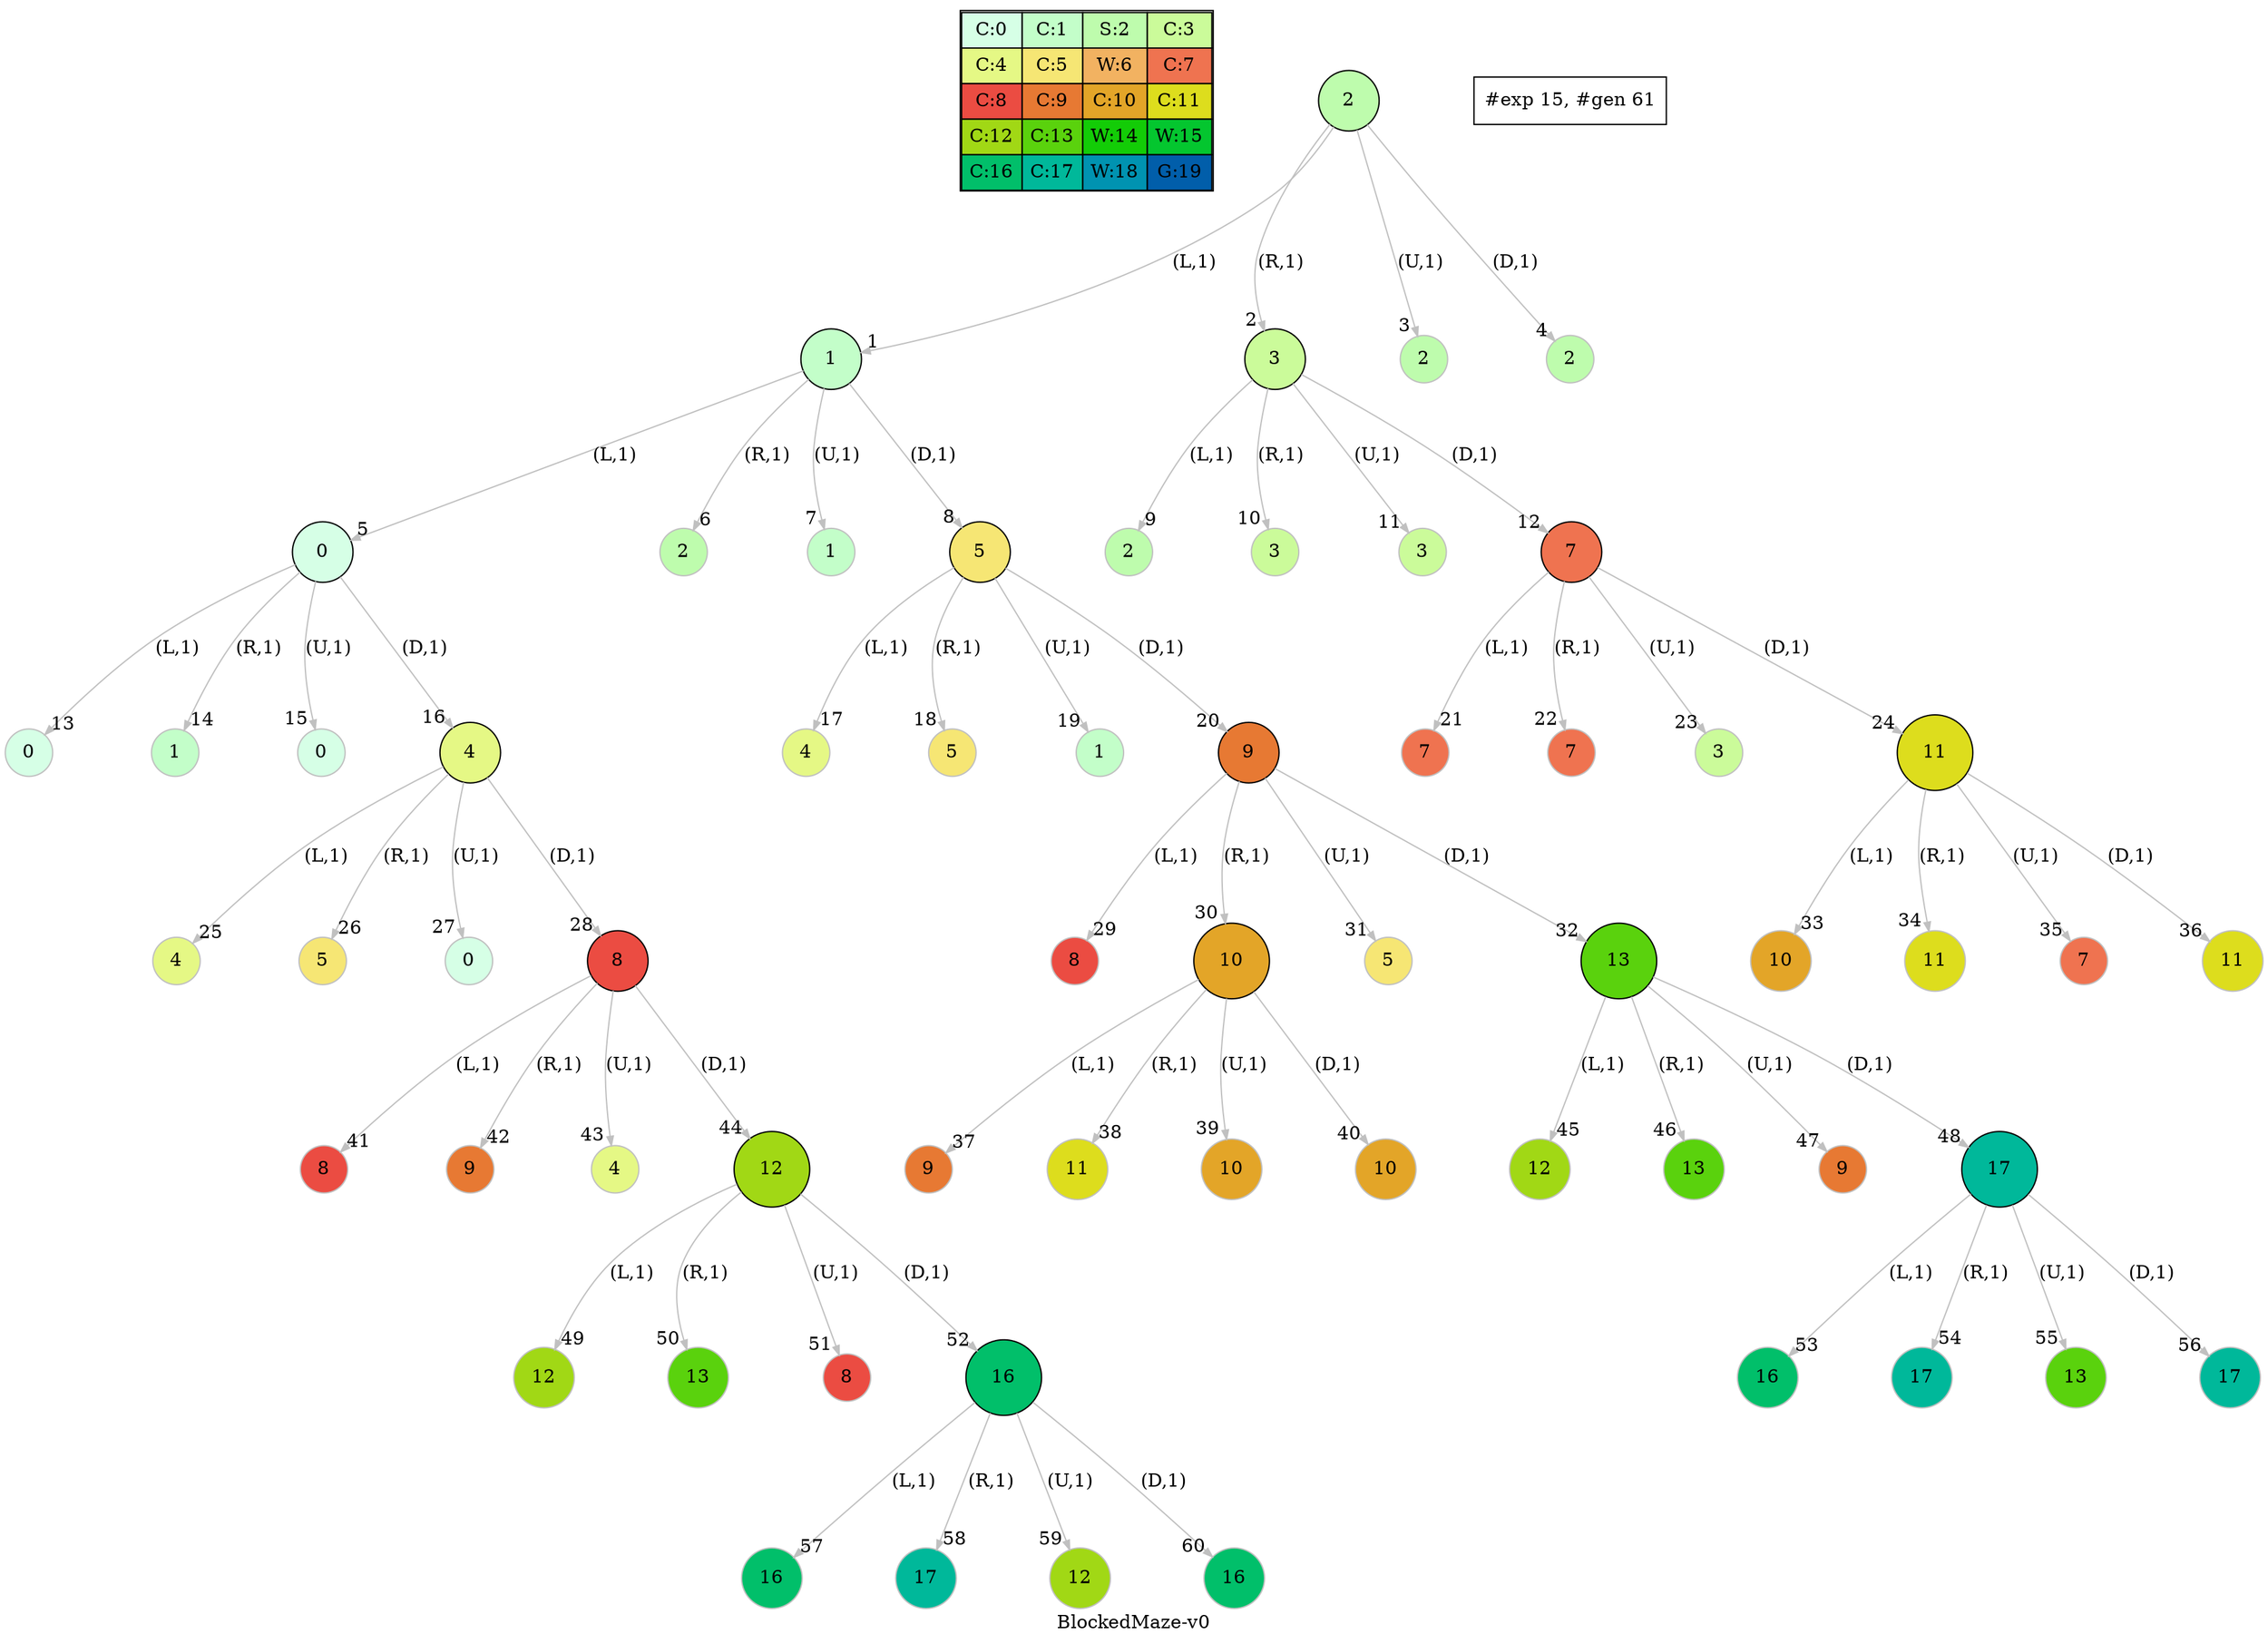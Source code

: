 digraph BlockedMaze { label="BlockedMaze-v0" nodesep=1 ranksep="1.2" node [shape=circle] edge [arrowsize=0.7] 
subgraph MAP {label=Map;map [shape=plaintext label=<<table border="1" cellpadding="5" cellspacing="0" cellborder="1"><tr><td bgcolor="0.39803922 0.15947579 0.99679532 1.        ">C:0</td><td bgcolor="0.35098039 0.23194764 0.99315867 1.        ">C:1</td><td bgcolor="0.29607843 0.31486959 0.98720184 1.        ">S:2</td><td bgcolor="0.24901961 0.38410575 0.98063477 1.        ">C:3</td></tr><tr><td bgcolor="0.19411765 0.46220388 0.97128103 1.        ">C:4</td><td bgcolor="0.14705882 0.52643216 0.96182564 1.        ">C:5</td><td bgcolor="0.09215686 0.59770746 0.94913494 1.        ">W:6</td><td bgcolor="0.0372549  0.66454018 0.93467977 1.        ">C:7</td></tr><tr><td bgcolor="0.00980392 0.71791192 0.92090552 1.        ">C:8</td><td bgcolor="0.06470588 0.77520398 0.9032472  1.        ">C:9</td><td bgcolor="0.11176471 0.81974048 0.88677369 1.        ">C:10</td><td bgcolor="0.16666667 0.8660254  0.8660254  1.        ">C:11</td></tr><tr><td bgcolor="0.21372549 0.9005867  0.84695821 1.        ">C:12</td><td bgcolor="0.26862745 0.93467977 0.82325295 1.        ">C:13</td><td bgcolor="0.32352941 0.96182564 0.79801723 1.        ">W:14</td><td bgcolor="0.37058824 0.97940977 0.77520398 1.        ">W:15</td></tr><tr><td bgcolor="0.4254902  0.99315867 0.74725253 1.        ">C:16</td><td bgcolor="0.47254902 0.99907048 0.72218645 1.        ">C:17</td><td bgcolor="0.52745098 0.99907048 0.69169844 1.        ">W:18</td><td bgcolor="0.5745098  0.99315867 0.66454018 1.        ">G:19</td></tr></table>>]} 
"0_2" [label=2 style=filled color=grey fillcolor="0.29607843 0.31486959 0.98720184 1.        " ];  
"0_2" [label=" 2 " style=filled color=black fillcolor="0.29607843 0.31486959 0.98720184 1.        " ];  "0_2.1-0" [label=1 style=filled color=grey fillcolor="0.35098039 0.23194764 0.99315867 1.        " ];   "0_2" -> "0_2.1-0" [label="(L,1)" headlabel=" 1 " color=grey ]; 
"0_2.3-1" [label=3 style=filled color=grey fillcolor="0.24901961 0.38410575 0.98063477 1.        " ];   "0_2" -> "0_2.3-1" [label="(R,1)" headlabel=" 2 " color=grey ]; 
"0_2.2-2" [label=2 style=filled color=grey fillcolor="0.29607843 0.31486959 0.98720184 1.        " ];   "0_2" -> "0_2.2-2" [label="(U,1)" headlabel=" 3 " color=grey ]; 
"0_2.2-3" [label=2 style=filled color=grey fillcolor="0.29607843 0.31486959 0.98720184 1.        " ];   "0_2" -> "0_2.2-3" [label="(D,1)" headlabel=" 4 " color=grey ]; 
"0_2.1-0" [label=" 1 " style=filled color=black fillcolor="0.35098039 0.23194764 0.99315867 1.        " ];  "0_2.1.0-0" [label=0 style=filled color=grey fillcolor="0.39803922 0.15947579 0.99679532 1.        " ];   "0_2.1-0" -> "0_2.1.0-0" [label="(L,1)" headlabel=" 5 " color=grey ]; 
"0_2.1.2-1" [label=2 style=filled color=grey fillcolor="0.29607843 0.31486959 0.98720184 1.        " ];   "0_2.1-0" -> "0_2.1.2-1" [label="(R,1)" headlabel=" 6 " color=grey ]; 
"0_2.1.1-2" [label=1 style=filled color=grey fillcolor="0.35098039 0.23194764 0.99315867 1.        " ];   "0_2.1-0" -> "0_2.1.1-2" [label="(U,1)" headlabel=" 7 " color=grey ]; 
"0_2.1.5-3" [label=5 style=filled color=grey fillcolor="0.14705882 0.52643216 0.96182564 1.        " ];   "0_2.1-0" -> "0_2.1.5-3" [label="(D,1)" headlabel=" 8 " color=grey ]; 
"0_2.3-1" [label=" 3 " style=filled color=black fillcolor="0.24901961 0.38410575 0.98063477 1.        " ];  "0_2.3.2-0" [label=2 style=filled color=grey fillcolor="0.29607843 0.31486959 0.98720184 1.        " ];   "0_2.3-1" -> "0_2.3.2-0" [label="(L,1)" headlabel=" 9 " color=grey ]; 
"0_2.3.3-1" [label=3 style=filled color=grey fillcolor="0.24901961 0.38410575 0.98063477 1.        " ];   "0_2.3-1" -> "0_2.3.3-1" [label="(R,1)" headlabel=" 10 " color=grey ]; 
"0_2.3.3-2" [label=3 style=filled color=grey fillcolor="0.24901961 0.38410575 0.98063477 1.        " ];   "0_2.3-1" -> "0_2.3.3-2" [label="(U,1)" headlabel=" 11 " color=grey ]; 
"0_2.3.7-3" [label=7 style=filled color=grey fillcolor="0.0372549  0.66454018 0.93467977 1.        " ];   "0_2.3-1" -> "0_2.3.7-3" [label="(D,1)" headlabel=" 12 " color=grey ]; 
"0_2.1.0-0" [label=" 0 " style=filled color=black fillcolor="0.39803922 0.15947579 0.99679532 1.        " ];  "0_2.1.0.0-0" [label=0 style=filled color=grey fillcolor="0.39803922 0.15947579 0.99679532 1.        " ];   "0_2.1.0-0" -> "0_2.1.0.0-0" [label="(L,1)" headlabel=" 13 " color=grey ]; 
"0_2.1.0.1-1" [label=1 style=filled color=grey fillcolor="0.35098039 0.23194764 0.99315867 1.        " ];   "0_2.1.0-0" -> "0_2.1.0.1-1" [label="(R,1)" headlabel=" 14 " color=grey ]; 
"0_2.1.0.0-2" [label=0 style=filled color=grey fillcolor="0.39803922 0.15947579 0.99679532 1.        " ];   "0_2.1.0-0" -> "0_2.1.0.0-2" [label="(U,1)" headlabel=" 15 " color=grey ]; 
"0_2.1.0.4-3" [label=4 style=filled color=grey fillcolor="0.19411765 0.46220388 0.97128103 1.        " ];   "0_2.1.0-0" -> "0_2.1.0.4-3" [label="(D,1)" headlabel=" 16 " color=grey ]; 
"0_2.1.5-3" [label=" 5 " style=filled color=black fillcolor="0.14705882 0.52643216 0.96182564 1.        " ];  "0_2.1.5.4-0" [label=4 style=filled color=grey fillcolor="0.19411765 0.46220388 0.97128103 1.        " ];   "0_2.1.5-3" -> "0_2.1.5.4-0" [label="(L,1)" headlabel=" 17 " color=grey ]; 
"0_2.1.5.5-1" [label=5 style=filled color=grey fillcolor="0.14705882 0.52643216 0.96182564 1.        " ];   "0_2.1.5-3" -> "0_2.1.5.5-1" [label="(R,1)" headlabel=" 18 " color=grey ]; 
"0_2.1.5.1-2" [label=1 style=filled color=grey fillcolor="0.35098039 0.23194764 0.99315867 1.        " ];   "0_2.1.5-3" -> "0_2.1.5.1-2" [label="(U,1)" headlabel=" 19 " color=grey ]; 
"0_2.1.5.9-3" [label=9 style=filled color=grey fillcolor="0.06470588 0.77520398 0.9032472  1.        " ];   "0_2.1.5-3" -> "0_2.1.5.9-3" [label="(D,1)" headlabel=" 20 " color=grey ]; 
"0_2.3.7-3" [label=" 7 " style=filled color=black fillcolor="0.0372549  0.66454018 0.93467977 1.        " ];  "0_2.3.7.7-0" [label=7 style=filled color=grey fillcolor="0.0372549  0.66454018 0.93467977 1.        " ];   "0_2.3.7-3" -> "0_2.3.7.7-0" [label="(L,1)" headlabel=" 21 " color=grey ]; 
"0_2.3.7.7-1" [label=7 style=filled color=grey fillcolor="0.0372549  0.66454018 0.93467977 1.        " ];   "0_2.3.7-3" -> "0_2.3.7.7-1" [label="(R,1)" headlabel=" 22 " color=grey ]; 
"0_2.3.7.3-2" [label=3 style=filled color=grey fillcolor="0.24901961 0.38410575 0.98063477 1.        " ];   "0_2.3.7-3" -> "0_2.3.7.3-2" [label="(U,1)" headlabel=" 23 " color=grey ]; 
"0_2.3.7.11-3" [label=11 style=filled color=grey fillcolor="0.16666667 0.8660254  0.8660254  1.        " ];   "0_2.3.7-3" -> "0_2.3.7.11-3" [label="(D,1)" headlabel=" 24 " color=grey ]; 
"0_2.1.0.4-3" [label=" 4 " style=filled color=black fillcolor="0.19411765 0.46220388 0.97128103 1.        " ];  "0_2.1.0.4.4-0" [label=4 style=filled color=grey fillcolor="0.19411765 0.46220388 0.97128103 1.        " ];   "0_2.1.0.4-3" -> "0_2.1.0.4.4-0" [label="(L,1)" headlabel=" 25 " color=grey ]; 
"0_2.1.0.4.5-1" [label=5 style=filled color=grey fillcolor="0.14705882 0.52643216 0.96182564 1.        " ];   "0_2.1.0.4-3" -> "0_2.1.0.4.5-1" [label="(R,1)" headlabel=" 26 " color=grey ]; 
"0_2.1.0.4.0-2" [label=0 style=filled color=grey fillcolor="0.39803922 0.15947579 0.99679532 1.        " ];   "0_2.1.0.4-3" -> "0_2.1.0.4.0-2" [label="(U,1)" headlabel=" 27 " color=grey ]; 
"0_2.1.0.4.8-3" [label=8 style=filled color=grey fillcolor="0.00980392 0.71791192 0.92090552 1.        " ];   "0_2.1.0.4-3" -> "0_2.1.0.4.8-3" [label="(D,1)" headlabel=" 28 " color=grey ]; 
"0_2.1.5.9-3" [label=" 9 " style=filled color=black fillcolor="0.06470588 0.77520398 0.9032472  1.        " ];  "0_2.1.5.9.8-0" [label=8 style=filled color=grey fillcolor="0.00980392 0.71791192 0.92090552 1.        " ];   "0_2.1.5.9-3" -> "0_2.1.5.9.8-0" [label="(L,1)" headlabel=" 29 " color=grey ]; 
"0_2.1.5.9.10-1" [label=10 style=filled color=grey fillcolor="0.11176471 0.81974048 0.88677369 1.        " ];   "0_2.1.5.9-3" -> "0_2.1.5.9.10-1" [label="(R,1)" headlabel=" 30 " color=grey ]; 
"0_2.1.5.9.5-2" [label=5 style=filled color=grey fillcolor="0.14705882 0.52643216 0.96182564 1.        " ];   "0_2.1.5.9-3" -> "0_2.1.5.9.5-2" [label="(U,1)" headlabel=" 31 " color=grey ]; 
"0_2.1.5.9.13-3" [label=13 style=filled color=grey fillcolor="0.26862745 0.93467977 0.82325295 1.        " ];   "0_2.1.5.9-3" -> "0_2.1.5.9.13-3" [label="(D,1)" headlabel=" 32 " color=grey ]; 
"0_2.3.7.11-3" [label=" 11 " style=filled color=black fillcolor="0.16666667 0.8660254  0.8660254  1.        " ];  "0_2.3.7.11.10-0" [label=10 style=filled color=grey fillcolor="0.11176471 0.81974048 0.88677369 1.        " ];   "0_2.3.7.11-3" -> "0_2.3.7.11.10-0" [label="(L,1)" headlabel=" 33 " color=grey ]; 
"0_2.3.7.11.11-1" [label=11 style=filled color=grey fillcolor="0.16666667 0.8660254  0.8660254  1.        " ];   "0_2.3.7.11-3" -> "0_2.3.7.11.11-1" [label="(R,1)" headlabel=" 34 " color=grey ]; 
"0_2.3.7.11.7-2" [label=7 style=filled color=grey fillcolor="0.0372549  0.66454018 0.93467977 1.        " ];   "0_2.3.7.11-3" -> "0_2.3.7.11.7-2" [label="(U,1)" headlabel=" 35 " color=grey ]; 
"0_2.3.7.11.11-3" [label=11 style=filled color=grey fillcolor="0.16666667 0.8660254  0.8660254  1.        " ];   "0_2.3.7.11-3" -> "0_2.3.7.11.11-3" [label="(D,1)" headlabel=" 36 " color=grey ]; 
"0_2.1.5.9.10-1" [label=" 10 " style=filled color=black fillcolor="0.11176471 0.81974048 0.88677369 1.        " ];  "0_2.1.5.9.10.9-0" [label=9 style=filled color=grey fillcolor="0.06470588 0.77520398 0.9032472  1.        " ];   "0_2.1.5.9.10-1" -> "0_2.1.5.9.10.9-0" [label="(L,1)" headlabel=" 37 " color=grey ]; 
"0_2.1.5.9.10.11-1" [label=11 style=filled color=grey fillcolor="0.16666667 0.8660254  0.8660254  1.        " ];   "0_2.1.5.9.10-1" -> "0_2.1.5.9.10.11-1" [label="(R,1)" headlabel=" 38 " color=grey ]; 
"0_2.1.5.9.10.10-2" [label=10 style=filled color=grey fillcolor="0.11176471 0.81974048 0.88677369 1.        " ];   "0_2.1.5.9.10-1" -> "0_2.1.5.9.10.10-2" [label="(U,1)" headlabel=" 39 " color=grey ]; 
"0_2.1.5.9.10.10-3" [label=10 style=filled color=grey fillcolor="0.11176471 0.81974048 0.88677369 1.        " ];   "0_2.1.5.9.10-1" -> "0_2.1.5.9.10.10-3" [label="(D,1)" headlabel=" 40 " color=grey ]; 
"0_2.1.0.4.8-3" [label=" 8 " style=filled color=black fillcolor="0.00980392 0.71791192 0.92090552 1.        " ];  "0_2.1.0.4.8.8-0" [label=8 style=filled color=grey fillcolor="0.00980392 0.71791192 0.92090552 1.        " ];   "0_2.1.0.4.8-3" -> "0_2.1.0.4.8.8-0" [label="(L,1)" headlabel=" 41 " color=grey ]; 
"0_2.1.0.4.8.9-1" [label=9 style=filled color=grey fillcolor="0.06470588 0.77520398 0.9032472  1.        " ];   "0_2.1.0.4.8-3" -> "0_2.1.0.4.8.9-1" [label="(R,1)" headlabel=" 42 " color=grey ]; 
"0_2.1.0.4.8.4-2" [label=4 style=filled color=grey fillcolor="0.19411765 0.46220388 0.97128103 1.        " ];   "0_2.1.0.4.8-3" -> "0_2.1.0.4.8.4-2" [label="(U,1)" headlabel=" 43 " color=grey ]; 
"0_2.1.0.4.8.12-3" [label=12 style=filled color=grey fillcolor="0.21372549 0.9005867  0.84695821 1.        " ];   "0_2.1.0.4.8-3" -> "0_2.1.0.4.8.12-3" [label="(D,1)" headlabel=" 44 " color=grey ]; 
"0_2.1.5.9.13-3" [label=" 13 " style=filled color=black fillcolor="0.26862745 0.93467977 0.82325295 1.        " ];  "0_2.1.5.9.13.12-0" [label=12 style=filled color=grey fillcolor="0.21372549 0.9005867  0.84695821 1.        " ];   "0_2.1.5.9.13-3" -> "0_2.1.5.9.13.12-0" [label="(L,1)" headlabel=" 45 " color=grey ]; 
"0_2.1.5.9.13.13-1" [label=13 style=filled color=grey fillcolor="0.26862745 0.93467977 0.82325295 1.        " ];   "0_2.1.5.9.13-3" -> "0_2.1.5.9.13.13-1" [label="(R,1)" headlabel=" 46 " color=grey ]; 
"0_2.1.5.9.13.9-2" [label=9 style=filled color=grey fillcolor="0.06470588 0.77520398 0.9032472  1.        " ];   "0_2.1.5.9.13-3" -> "0_2.1.5.9.13.9-2" [label="(U,1)" headlabel=" 47 " color=grey ]; 
"0_2.1.5.9.13.17-3" [label=17 style=filled color=grey fillcolor="0.47254902 0.99907048 0.72218645 1.        " ];   "0_2.1.5.9.13-3" -> "0_2.1.5.9.13.17-3" [label="(D,1)" headlabel=" 48 " color=grey ]; 
"0_2.1.0.4.8.12-3" [label=" 12 " style=filled color=black fillcolor="0.21372549 0.9005867  0.84695821 1.        " ];  "0_2.1.0.4.8.12.12-0" [label=12 style=filled color=grey fillcolor="0.21372549 0.9005867  0.84695821 1.        " ];   "0_2.1.0.4.8.12-3" -> "0_2.1.0.4.8.12.12-0" [label="(L,1)" headlabel=" 49 " color=grey ]; 
"0_2.1.0.4.8.12.13-1" [label=13 style=filled color=grey fillcolor="0.26862745 0.93467977 0.82325295 1.        " ];   "0_2.1.0.4.8.12-3" -> "0_2.1.0.4.8.12.13-1" [label="(R,1)" headlabel=" 50 " color=grey ]; 
"0_2.1.0.4.8.12.8-2" [label=8 style=filled color=grey fillcolor="0.00980392 0.71791192 0.92090552 1.        " ];   "0_2.1.0.4.8.12-3" -> "0_2.1.0.4.8.12.8-2" [label="(U,1)" headlabel=" 51 " color=grey ]; 
"0_2.1.0.4.8.12.16-3" [label=16 style=filled color=grey fillcolor="0.4254902  0.99315867 0.74725253 1.        " ];   "0_2.1.0.4.8.12-3" -> "0_2.1.0.4.8.12.16-3" [label="(D,1)" headlabel=" 52 " color=grey ]; 
"0_2.1.5.9.13.17-3" [label=" 17 " style=filled color=black fillcolor="0.47254902 0.99907048 0.72218645 1.        " ];  "0_2.1.5.9.13.17.16-0" [label=16 style=filled color=grey fillcolor="0.4254902  0.99315867 0.74725253 1.        " ];   "0_2.1.5.9.13.17-3" -> "0_2.1.5.9.13.17.16-0" [label="(L,1)" headlabel=" 53 " color=grey ]; 
"0_2.1.5.9.13.17.17-1" [label=17 style=filled color=grey fillcolor="0.47254902 0.99907048 0.72218645 1.        " ];   "0_2.1.5.9.13.17-3" -> "0_2.1.5.9.13.17.17-1" [label="(R,1)" headlabel=" 54 " color=grey ]; 
"0_2.1.5.9.13.17.13-2" [label=13 style=filled color=grey fillcolor="0.26862745 0.93467977 0.82325295 1.        " ];   "0_2.1.5.9.13.17-3" -> "0_2.1.5.9.13.17.13-2" [label="(U,1)" headlabel=" 55 " color=grey ]; 
"0_2.1.5.9.13.17.17-3" [label=17 style=filled color=grey fillcolor="0.47254902 0.99907048 0.72218645 1.        " ];   "0_2.1.5.9.13.17-3" -> "0_2.1.5.9.13.17.17-3" [label="(D,1)" headlabel=" 56 " color=grey ]; 
"0_2.1.0.4.8.12.16-3" [label=" 16 " style=filled color=black fillcolor="0.4254902  0.99315867 0.74725253 1.        " ];  "0_2.1.0.4.8.12.16.16-0" [label=16 style=filled color=grey fillcolor="0.4254902  0.99315867 0.74725253 1.        " ];   "0_2.1.0.4.8.12.16-3" -> "0_2.1.0.4.8.12.16.16-0" [label="(L,1)" headlabel=" 57 " color=grey ]; 
"0_2.1.0.4.8.12.16.17-1" [label=17 style=filled color=grey fillcolor="0.47254902 0.99907048 0.72218645 1.        " ];   "0_2.1.0.4.8.12.16-3" -> "0_2.1.0.4.8.12.16.17-1" [label="(R,1)" headlabel=" 58 " color=grey ]; 
"0_2.1.0.4.8.12.16.12-2" [label=12 style=filled color=grey fillcolor="0.21372549 0.9005867  0.84695821 1.        " ];   "0_2.1.0.4.8.12.16-3" -> "0_2.1.0.4.8.12.16.12-2" [label="(U,1)" headlabel=" 59 " color=grey ]; 
"0_2.1.0.4.8.12.16.16-3" [label=16 style=filled color=grey fillcolor="0.4254902  0.99315867 0.74725253 1.        " ];   "0_2.1.0.4.8.12.16-3" -> "0_2.1.0.4.8.12.16.16-3" [label="(D,1)" headlabel=" 60 " color=grey ]; 
"#exp 15, #gen 61" [ shape=box ]; }
